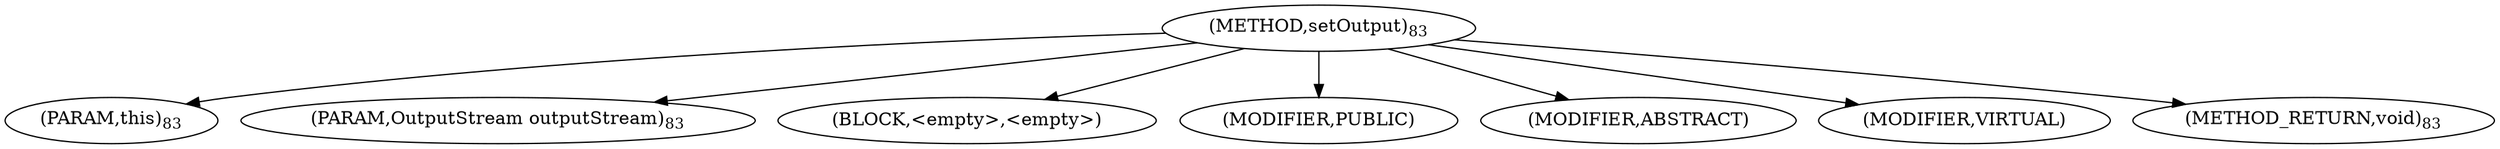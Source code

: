 digraph "setOutput" {  
"56" [label = <(METHOD,setOutput)<SUB>83</SUB>> ]
"57" [label = <(PARAM,this)<SUB>83</SUB>> ]
"58" [label = <(PARAM,OutputStream outputStream)<SUB>83</SUB>> ]
"59" [label = <(BLOCK,&lt;empty&gt;,&lt;empty&gt;)> ]
"60" [label = <(MODIFIER,PUBLIC)> ]
"61" [label = <(MODIFIER,ABSTRACT)> ]
"62" [label = <(MODIFIER,VIRTUAL)> ]
"63" [label = <(METHOD_RETURN,void)<SUB>83</SUB>> ]
  "56" -> "57" 
  "56" -> "58" 
  "56" -> "59" 
  "56" -> "60" 
  "56" -> "61" 
  "56" -> "62" 
  "56" -> "63" 
}
